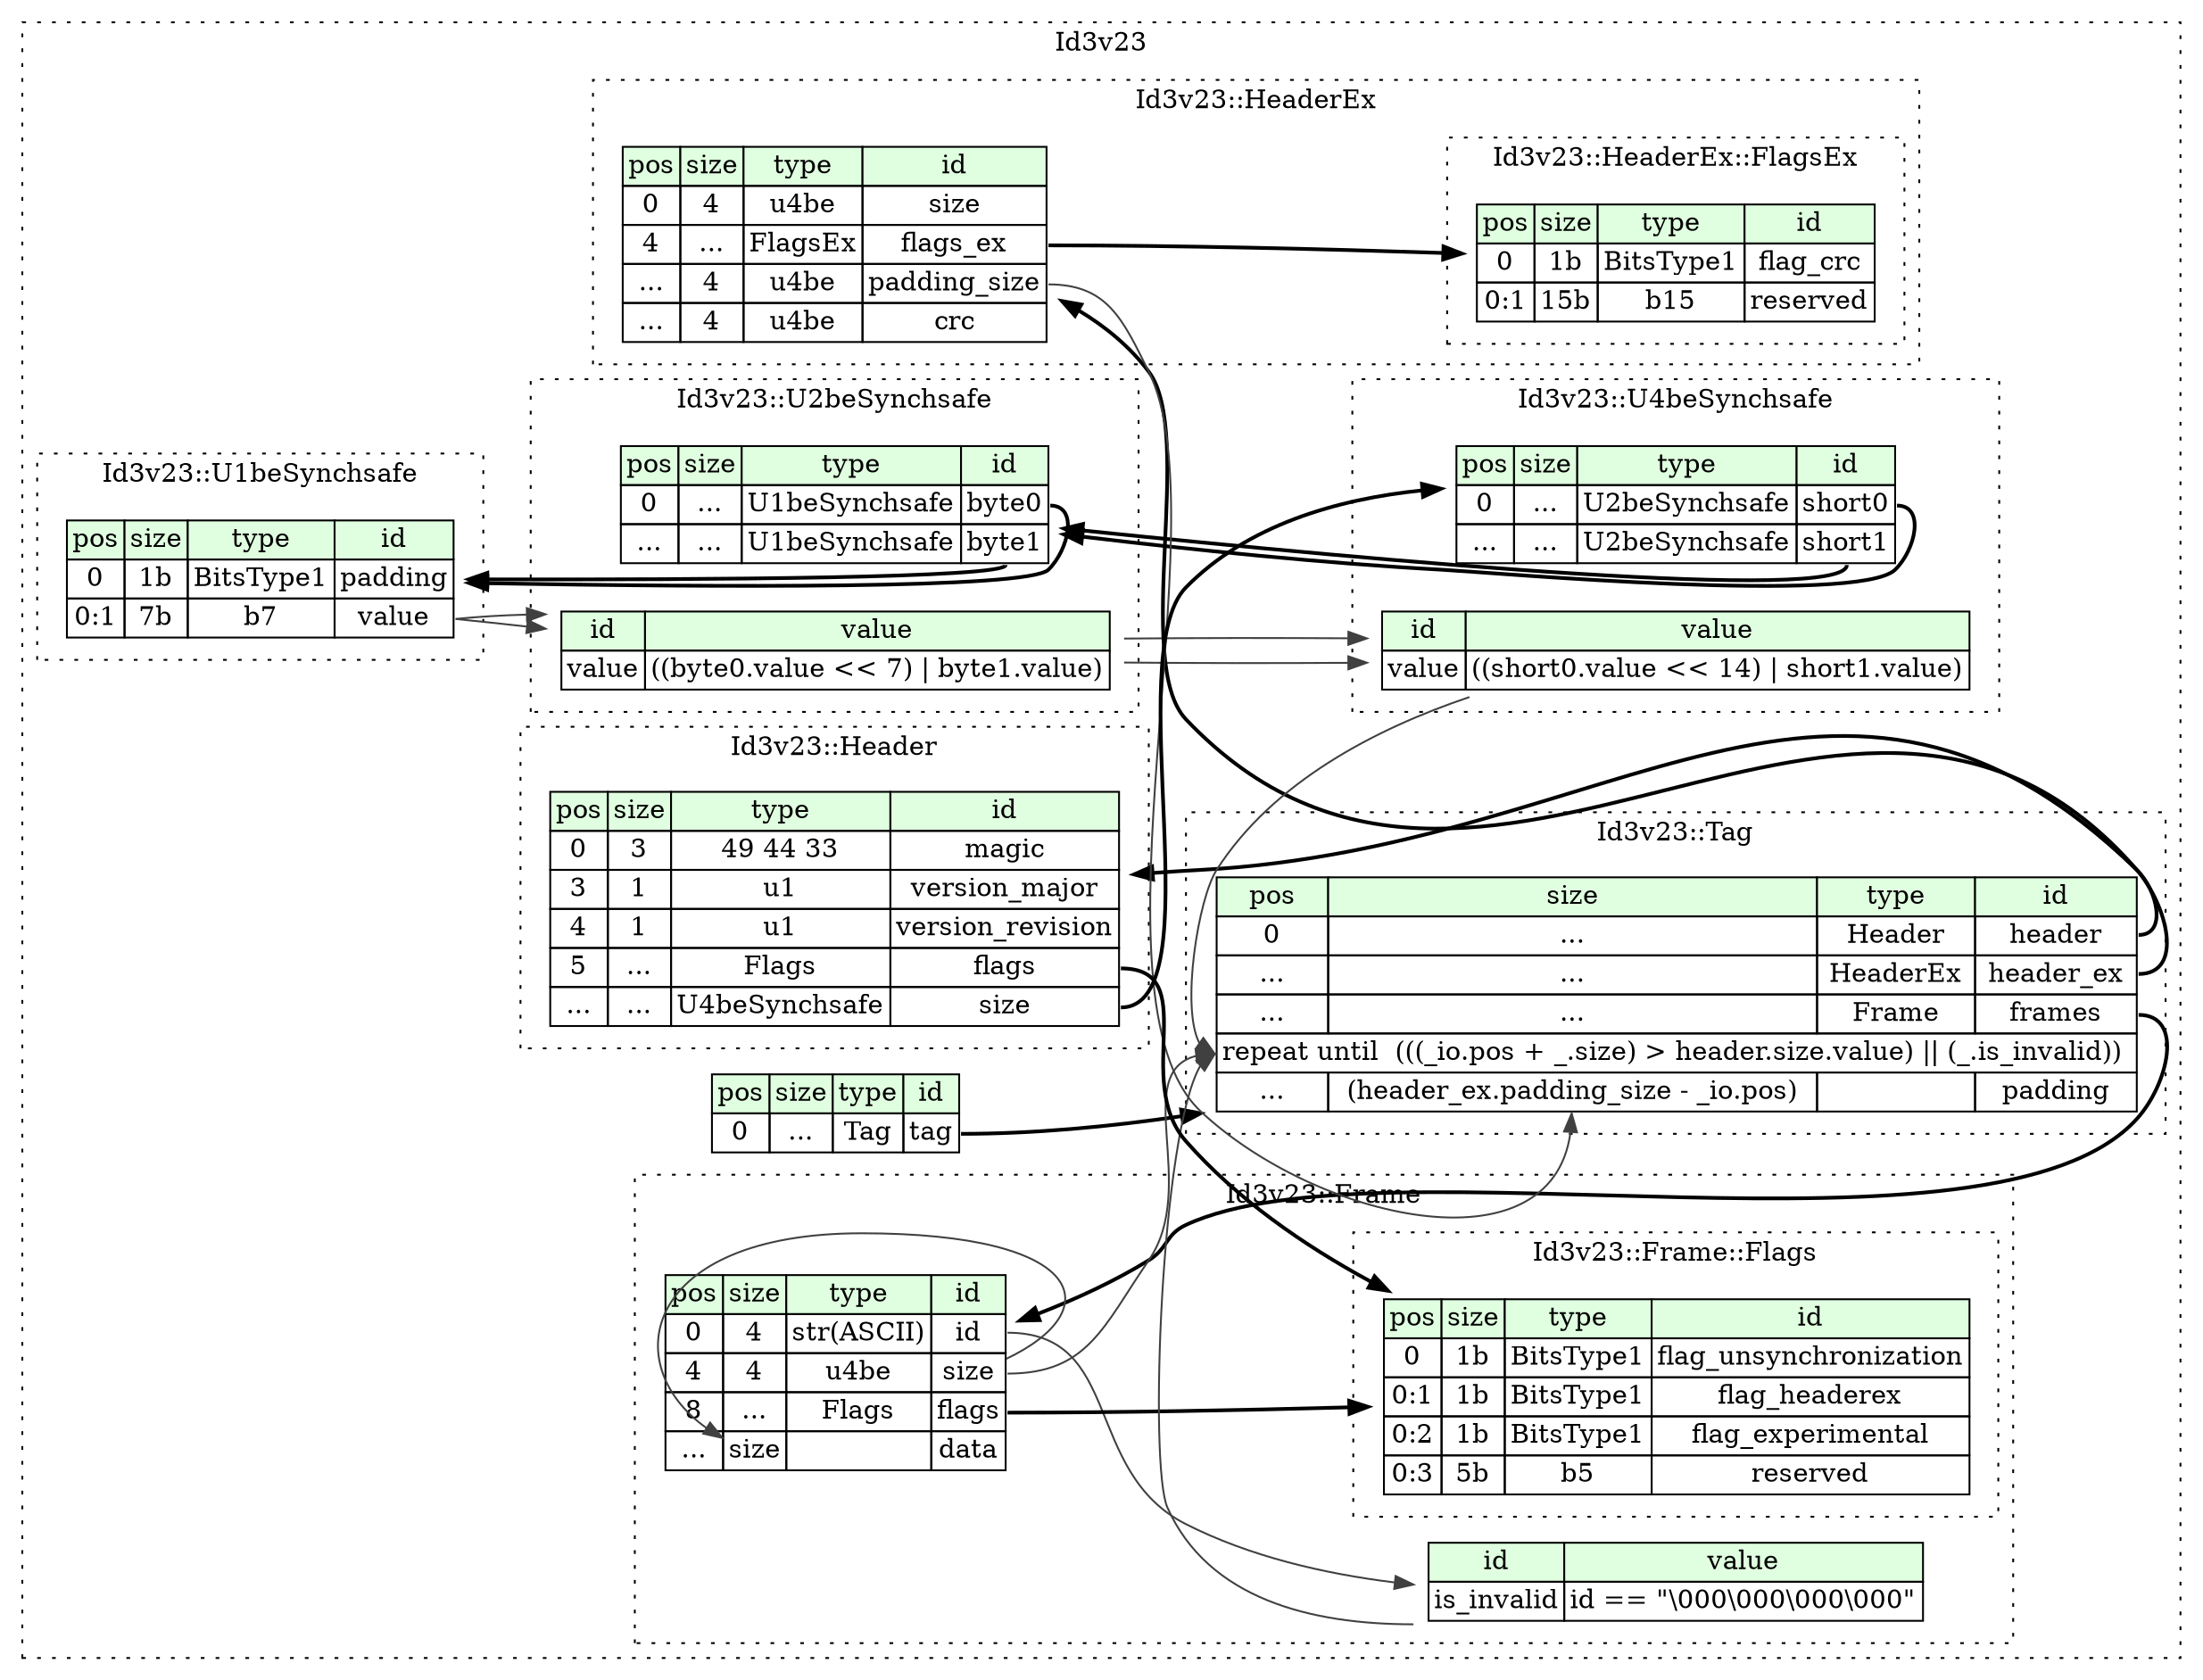 digraph {
	rankdir=LR;
	node [shape=plaintext];
	subgraph cluster__id3v2_3 {
		label="Id3v23";
		graph[style=dotted];

		id3v2_3__seq [label=<<TABLE BORDER="0" CELLBORDER="1" CELLSPACING="0">
			<TR><TD BGCOLOR="#E0FFE0">pos</TD><TD BGCOLOR="#E0FFE0">size</TD><TD BGCOLOR="#E0FFE0">type</TD><TD BGCOLOR="#E0FFE0">id</TD></TR>
			<TR><TD PORT="tag_pos">0</TD><TD PORT="tag_size">...</TD><TD>Tag</TD><TD PORT="tag_type">tag</TD></TR>
		</TABLE>>];
		subgraph cluster__u1be_synchsafe {
			label="Id3v23::U1beSynchsafe";
			graph[style=dotted];

			u1be_synchsafe__seq [label=<<TABLE BORDER="0" CELLBORDER="1" CELLSPACING="0">
				<TR><TD BGCOLOR="#E0FFE0">pos</TD><TD BGCOLOR="#E0FFE0">size</TD><TD BGCOLOR="#E0FFE0">type</TD><TD BGCOLOR="#E0FFE0">id</TD></TR>
				<TR><TD PORT="padding_pos">0</TD><TD PORT="padding_size">1b</TD><TD>BitsType1</TD><TD PORT="padding_type">padding</TD></TR>
				<TR><TD PORT="value_pos">0:1</TD><TD PORT="value_size">7b</TD><TD>b7</TD><TD PORT="value_type">value</TD></TR>
			</TABLE>>];
		}
		subgraph cluster__u2be_synchsafe {
			label="Id3v23::U2beSynchsafe";
			graph[style=dotted];

			u2be_synchsafe__seq [label=<<TABLE BORDER="0" CELLBORDER="1" CELLSPACING="0">
				<TR><TD BGCOLOR="#E0FFE0">pos</TD><TD BGCOLOR="#E0FFE0">size</TD><TD BGCOLOR="#E0FFE0">type</TD><TD BGCOLOR="#E0FFE0">id</TD></TR>
				<TR><TD PORT="byte0_pos">0</TD><TD PORT="byte0_size">...</TD><TD>U1beSynchsafe</TD><TD PORT="byte0_type">byte0</TD></TR>
				<TR><TD PORT="byte1_pos">...</TD><TD PORT="byte1_size">...</TD><TD>U1beSynchsafe</TD><TD PORT="byte1_type">byte1</TD></TR>
			</TABLE>>];
			u2be_synchsafe__inst__value [label=<<TABLE BORDER="0" CELLBORDER="1" CELLSPACING="0">
				<TR><TD BGCOLOR="#E0FFE0">id</TD><TD BGCOLOR="#E0FFE0">value</TD></TR>
				<TR><TD>value</TD><TD>((byte0.value &lt;&lt; 7) | byte1.value)</TD></TR>
			</TABLE>>];
		}
		subgraph cluster__tag {
			label="Id3v23::Tag";
			graph[style=dotted];

			tag__seq [label=<<TABLE BORDER="0" CELLBORDER="1" CELLSPACING="0">
				<TR><TD BGCOLOR="#E0FFE0">pos</TD><TD BGCOLOR="#E0FFE0">size</TD><TD BGCOLOR="#E0FFE0">type</TD><TD BGCOLOR="#E0FFE0">id</TD></TR>
				<TR><TD PORT="header_pos">0</TD><TD PORT="header_size">...</TD><TD>Header</TD><TD PORT="header_type">header</TD></TR>
				<TR><TD PORT="header_ex_pos">...</TD><TD PORT="header_ex_size">...</TD><TD>HeaderEx</TD><TD PORT="header_ex_type">header_ex</TD></TR>
				<TR><TD PORT="frames_pos">...</TD><TD PORT="frames_size">...</TD><TD>Frame</TD><TD PORT="frames_type">frames</TD></TR>
				<TR><TD COLSPAN="4" PORT="frames__repeat">repeat until  (((_io.pos + _.size) &gt; header.size.value) || (_.is_invalid)) </TD></TR>
				<TR><TD PORT="padding_pos">...</TD><TD PORT="padding_size">(header_ex.padding_size - _io.pos)</TD><TD></TD><TD PORT="padding_type">padding</TD></TR>
			</TABLE>>];
		}
		subgraph cluster__u4be_synchsafe {
			label="Id3v23::U4beSynchsafe";
			graph[style=dotted];

			u4be_synchsafe__seq [label=<<TABLE BORDER="0" CELLBORDER="1" CELLSPACING="0">
				<TR><TD BGCOLOR="#E0FFE0">pos</TD><TD BGCOLOR="#E0FFE0">size</TD><TD BGCOLOR="#E0FFE0">type</TD><TD BGCOLOR="#E0FFE0">id</TD></TR>
				<TR><TD PORT="short0_pos">0</TD><TD PORT="short0_size">...</TD><TD>U2beSynchsafe</TD><TD PORT="short0_type">short0</TD></TR>
				<TR><TD PORT="short1_pos">...</TD><TD PORT="short1_size">...</TD><TD>U2beSynchsafe</TD><TD PORT="short1_type">short1</TD></TR>
			</TABLE>>];
			u4be_synchsafe__inst__value [label=<<TABLE BORDER="0" CELLBORDER="1" CELLSPACING="0">
				<TR><TD BGCOLOR="#E0FFE0">id</TD><TD BGCOLOR="#E0FFE0">value</TD></TR>
				<TR><TD>value</TD><TD>((short0.value &lt;&lt; 14) | short1.value)</TD></TR>
			</TABLE>>];
		}
		subgraph cluster__frame {
			label="Id3v23::Frame";
			graph[style=dotted];

			frame__seq [label=<<TABLE BORDER="0" CELLBORDER="1" CELLSPACING="0">
				<TR><TD BGCOLOR="#E0FFE0">pos</TD><TD BGCOLOR="#E0FFE0">size</TD><TD BGCOLOR="#E0FFE0">type</TD><TD BGCOLOR="#E0FFE0">id</TD></TR>
				<TR><TD PORT="id_pos">0</TD><TD PORT="id_size">4</TD><TD>str(ASCII)</TD><TD PORT="id_type">id</TD></TR>
				<TR><TD PORT="size_pos">4</TD><TD PORT="size_size">4</TD><TD>u4be</TD><TD PORT="size_type">size</TD></TR>
				<TR><TD PORT="flags_pos">8</TD><TD PORT="flags_size">...</TD><TD>Flags</TD><TD PORT="flags_type">flags</TD></TR>
				<TR><TD PORT="data_pos">...</TD><TD PORT="data_size">size</TD><TD></TD><TD PORT="data_type">data</TD></TR>
			</TABLE>>];
			frame__inst__is_invalid [label=<<TABLE BORDER="0" CELLBORDER="1" CELLSPACING="0">
				<TR><TD BGCOLOR="#E0FFE0">id</TD><TD BGCOLOR="#E0FFE0">value</TD></TR>
				<TR><TD>is_invalid</TD><TD>id == &quot;\000\000\000\000&quot;</TD></TR>
			</TABLE>>];
			subgraph cluster__flags {
				label="Id3v23::Frame::Flags";
				graph[style=dotted];

				flags__seq [label=<<TABLE BORDER="0" CELLBORDER="1" CELLSPACING="0">
					<TR><TD BGCOLOR="#E0FFE0">pos</TD><TD BGCOLOR="#E0FFE0">size</TD><TD BGCOLOR="#E0FFE0">type</TD><TD BGCOLOR="#E0FFE0">id</TD></TR>
					<TR><TD PORT="flag_discard_alter_tag_pos">0</TD><TD PORT="flag_discard_alter_tag_size">1b</TD><TD>BitsType1</TD><TD PORT="flag_discard_alter_tag_type">flag_discard_alter_tag</TD></TR>
					<TR><TD PORT="flag_discard_alter_file_pos">0:1</TD><TD PORT="flag_discard_alter_file_size">1b</TD><TD>BitsType1</TD><TD PORT="flag_discard_alter_file_type">flag_discard_alter_file</TD></TR>
					<TR><TD PORT="flag_read_only_pos">0:2</TD><TD PORT="flag_read_only_size">1b</TD><TD>BitsType1</TD><TD PORT="flag_read_only_type">flag_read_only</TD></TR>
					<TR><TD PORT="reserved1_pos">0:3</TD><TD PORT="reserved1_size">5b</TD><TD>b5</TD><TD PORT="reserved1_type">reserved1</TD></TR>
					<TR><TD PORT="flag_compressed_pos">1</TD><TD PORT="flag_compressed_size">1b</TD><TD>BitsType1</TD><TD PORT="flag_compressed_type">flag_compressed</TD></TR>
					<TR><TD PORT="flag_encrypted_pos">1:1</TD><TD PORT="flag_encrypted_size">1b</TD><TD>BitsType1</TD><TD PORT="flag_encrypted_type">flag_encrypted</TD></TR>
					<TR><TD PORT="flag_grouping_pos">1:2</TD><TD PORT="flag_grouping_size">1b</TD><TD>BitsType1</TD><TD PORT="flag_grouping_type">flag_grouping</TD></TR>
					<TR><TD PORT="reserved2_pos">1:3</TD><TD PORT="reserved2_size">5b</TD><TD>b5</TD><TD PORT="reserved2_type">reserved2</TD></TR>
				</TABLE>>];
			}
		}
		subgraph cluster__header_ex {
			label="Id3v23::HeaderEx";
			graph[style=dotted];

			header_ex__seq [label=<<TABLE BORDER="0" CELLBORDER="1" CELLSPACING="0">
				<TR><TD BGCOLOR="#E0FFE0">pos</TD><TD BGCOLOR="#E0FFE0">size</TD><TD BGCOLOR="#E0FFE0">type</TD><TD BGCOLOR="#E0FFE0">id</TD></TR>
				<TR><TD PORT="size_pos">0</TD><TD PORT="size_size">4</TD><TD>u4be</TD><TD PORT="size_type">size</TD></TR>
				<TR><TD PORT="flags_ex_pos">4</TD><TD PORT="flags_ex_size">...</TD><TD>FlagsEx</TD><TD PORT="flags_ex_type">flags_ex</TD></TR>
				<TR><TD PORT="padding_size_pos">...</TD><TD PORT="padding_size_size">4</TD><TD>u4be</TD><TD PORT="padding_size_type">padding_size</TD></TR>
				<TR><TD PORT="crc_pos">...</TD><TD PORT="crc_size">4</TD><TD>u4be</TD><TD PORT="crc_type">crc</TD></TR>
			</TABLE>>];
			subgraph cluster__flags_ex {
				label="Id3v23::HeaderEx::FlagsEx";
				graph[style=dotted];

				flags_ex__seq [label=<<TABLE BORDER="0" CELLBORDER="1" CELLSPACING="0">
					<TR><TD BGCOLOR="#E0FFE0">pos</TD><TD BGCOLOR="#E0FFE0">size</TD><TD BGCOLOR="#E0FFE0">type</TD><TD BGCOLOR="#E0FFE0">id</TD></TR>
					<TR><TD PORT="flag_crc_pos">0</TD><TD PORT="flag_crc_size">1b</TD><TD>BitsType1</TD><TD PORT="flag_crc_type">flag_crc</TD></TR>
					<TR><TD PORT="reserved_pos">0:1</TD><TD PORT="reserved_size">15b</TD><TD>b15</TD><TD PORT="reserved_type">reserved</TD></TR>
				</TABLE>>];
			}
		}
		subgraph cluster__header {
			label="Id3v23::Header";
			graph[style=dotted];

			header__seq [label=<<TABLE BORDER="0" CELLBORDER="1" CELLSPACING="0">
				<TR><TD BGCOLOR="#E0FFE0">pos</TD><TD BGCOLOR="#E0FFE0">size</TD><TD BGCOLOR="#E0FFE0">type</TD><TD BGCOLOR="#E0FFE0">id</TD></TR>
				<TR><TD PORT="magic_pos">0</TD><TD PORT="magic_size">3</TD><TD>49 44 33</TD><TD PORT="magic_type">magic</TD></TR>
				<TR><TD PORT="version_major_pos">3</TD><TD PORT="version_major_size">1</TD><TD>u1</TD><TD PORT="version_major_type">version_major</TD></TR>
				<TR><TD PORT="version_revision_pos">4</TD><TD PORT="version_revision_size">1</TD><TD>u1</TD><TD PORT="version_revision_type">version_revision</TD></TR>
				<TR><TD PORT="flags_pos">5</TD><TD PORT="flags_size">...</TD><TD>Flags</TD><TD PORT="flags_type">flags</TD></TR>
				<TR><TD PORT="size_pos">...</TD><TD PORT="size_size">...</TD><TD>U4beSynchsafe</TD><TD PORT="size_type">size</TD></TR>
			</TABLE>>];
			subgraph cluster__flags {
				label="Id3v23::Header::Flags";
				graph[style=dotted];

				flags__seq [label=<<TABLE BORDER="0" CELLBORDER="1" CELLSPACING="0">
					<TR><TD BGCOLOR="#E0FFE0">pos</TD><TD BGCOLOR="#E0FFE0">size</TD><TD BGCOLOR="#E0FFE0">type</TD><TD BGCOLOR="#E0FFE0">id</TD></TR>
					<TR><TD PORT="flag_unsynchronization_pos">0</TD><TD PORT="flag_unsynchronization_size">1b</TD><TD>BitsType1</TD><TD PORT="flag_unsynchronization_type">flag_unsynchronization</TD></TR>
					<TR><TD PORT="flag_headerex_pos">0:1</TD><TD PORT="flag_headerex_size">1b</TD><TD>BitsType1</TD><TD PORT="flag_headerex_type">flag_headerex</TD></TR>
					<TR><TD PORT="flag_experimental_pos">0:2</TD><TD PORT="flag_experimental_size">1b</TD><TD>BitsType1</TD><TD PORT="flag_experimental_type">flag_experimental</TD></TR>
					<TR><TD PORT="reserved_pos">0:3</TD><TD PORT="reserved_size">5b</TD><TD>b5</TD><TD PORT="reserved_type">reserved</TD></TR>
				</TABLE>>];
			}
		}
	}
	id3v2_3__seq:tag_type -> tag__seq [style=bold];
	u2be_synchsafe__seq:byte0_type -> u1be_synchsafe__seq [style=bold];
	u2be_synchsafe__seq:byte1_type -> u1be_synchsafe__seq [style=bold];
	u1be_synchsafe__seq:value_type -> u2be_synchsafe__inst__value [color="#404040"];
	u1be_synchsafe__seq:value_type -> u2be_synchsafe__inst__value [color="#404040"];
	tag__seq:header_type -> header__seq [style=bold];
	tag__seq:header_ex_type -> header_ex__seq [style=bold];
	tag__seq:frames_type -> frame__seq [style=bold];
	frame__seq:size_type -> tag__seq:frames__repeat [color="#404040"];
	u4be_synchsafe__inst__value:value_type -> tag__seq:frames__repeat [color="#404040"];
	frame__inst__is_invalid:is_invalid_type -> tag__seq:frames__repeat [color="#404040"];
	header_ex__seq:padding_size_type -> tag__seq:padding_size [color="#404040"];
	u4be_synchsafe__seq:short0_type -> u2be_synchsafe__seq [style=bold];
	u4be_synchsafe__seq:short1_type -> u2be_synchsafe__seq [style=bold];
	u2be_synchsafe__inst__value:value_type -> u4be_synchsafe__inst__value [color="#404040"];
	u2be_synchsafe__inst__value:value_type -> u4be_synchsafe__inst__value [color="#404040"];
	frame__seq:flags_type -> flags__seq [style=bold];
	frame__seq:size_type -> frame__seq:data_size [color="#404040"];
	frame__seq:id_type -> frame__inst__is_invalid [color="#404040"];
	header_ex__seq:flags_ex_type -> flags_ex__seq [style=bold];
	header__seq:flags_type -> flags__seq [style=bold];
	header__seq:size_type -> u4be_synchsafe__seq [style=bold];
}
